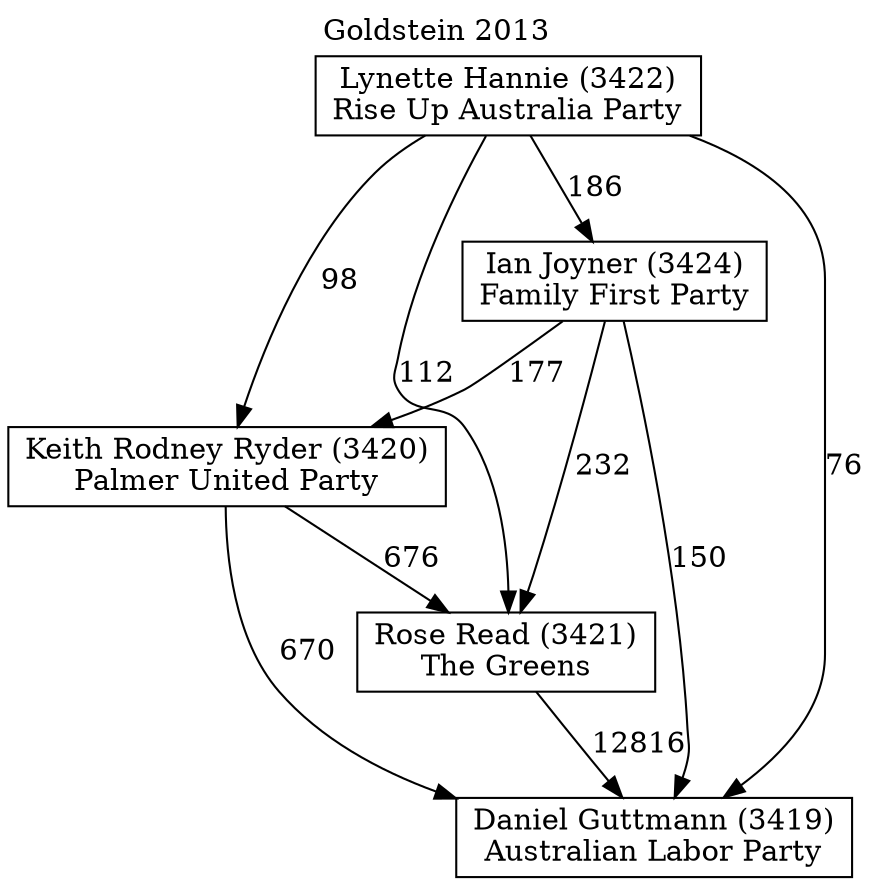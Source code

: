 // House preference flow
digraph "Daniel Guttmann (3419)_Goldstein_2013" {
	graph [label="Goldstein 2013" labelloc=t mclimit=10]
	node [shape=box]
	"Daniel Guttmann (3419)" [label="Daniel Guttmann (3419)
Australian Labor Party"]
	"Ian Joyner (3424)" [label="Ian Joyner (3424)
Family First Party"]
	"Keith Rodney Ryder (3420)" [label="Keith Rodney Ryder (3420)
Palmer United Party"]
	"Lynette Hannie (3422)" [label="Lynette Hannie (3422)
Rise Up Australia Party"]
	"Rose Read (3421)" [label="Rose Read (3421)
The Greens"]
	"Ian Joyner (3424)" -> "Daniel Guttmann (3419)" [label=150]
	"Ian Joyner (3424)" -> "Keith Rodney Ryder (3420)" [label=177]
	"Ian Joyner (3424)" -> "Rose Read (3421)" [label=232]
	"Keith Rodney Ryder (3420)" -> "Daniel Guttmann (3419)" [label=670]
	"Keith Rodney Ryder (3420)" -> "Rose Read (3421)" [label=676]
	"Lynette Hannie (3422)" -> "Daniel Guttmann (3419)" [label=76]
	"Lynette Hannie (3422)" -> "Ian Joyner (3424)" [label=186]
	"Lynette Hannie (3422)" -> "Keith Rodney Ryder (3420)" [label=98]
	"Lynette Hannie (3422)" -> "Rose Read (3421)" [label=112]
	"Rose Read (3421)" -> "Daniel Guttmann (3419)" [label=12816]
}
